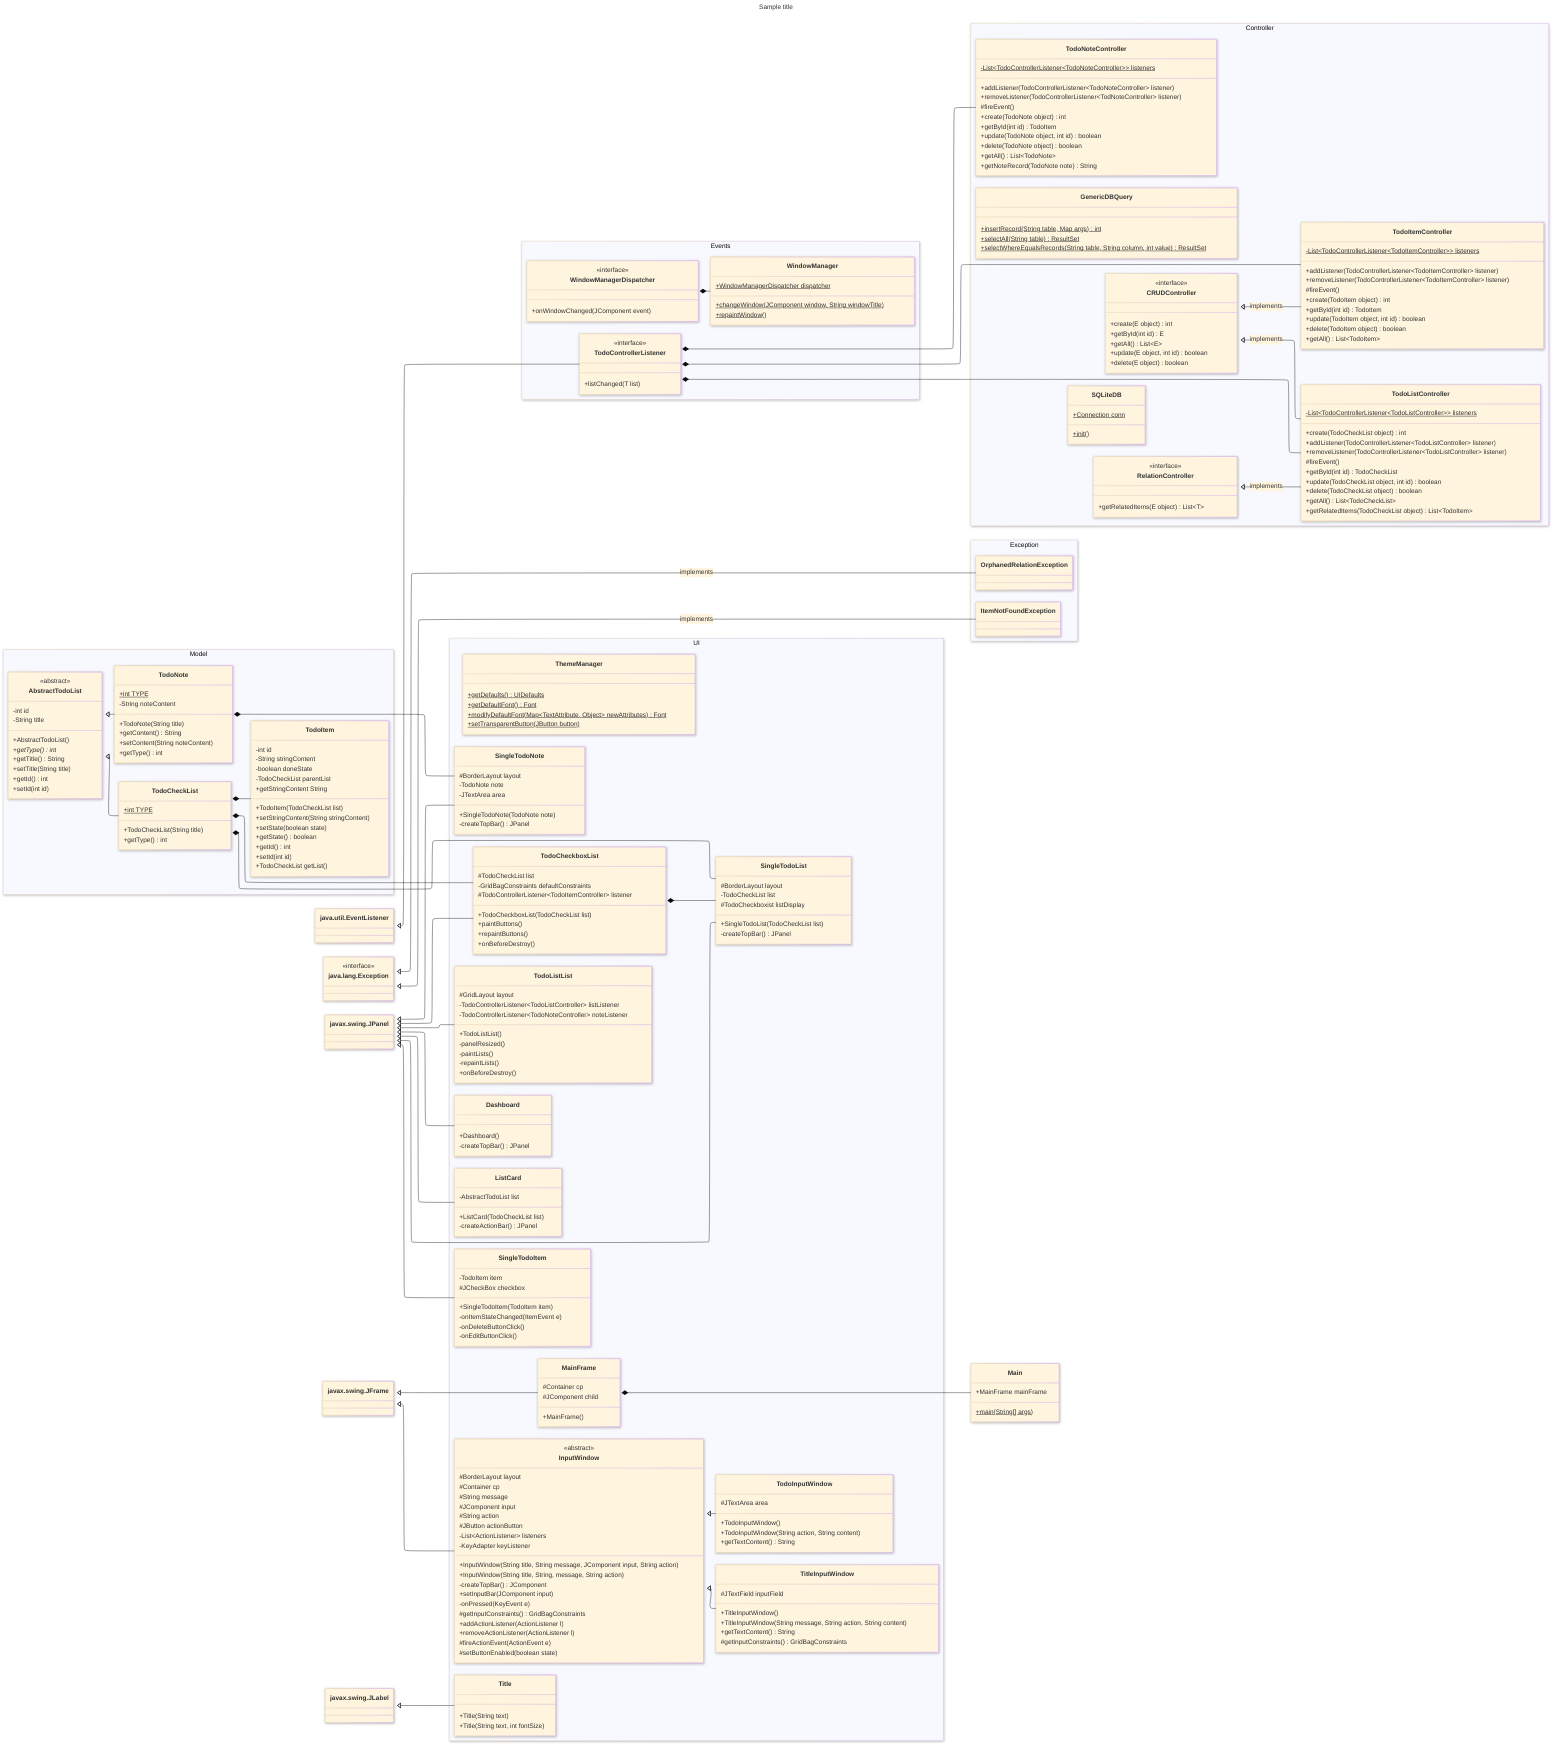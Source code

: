 ---
config:
  look: neo
  layout: elk
  theme: base
title: Sample title
---
classDiagram
direction LR
	namespace Controller {
        class CRUDController {
	        +create(E object) int
	        +getById(int id) E
	        +getAll() List~E~
	        +update(E object, int id) boolean
	        +delete(E object) boolean
        }
        class TodoListController {
	        -List~TodoControllerListener~TodoListController~~ listeners$
	        +create(TodoCheckList object) int
	        +addListener(TodoControllerListener~TodoListController~ listener)
	        +removeListener(TodoControllerListener~TodoListController~ listener)
	        #fireEvent()
	        +getById(int id) TodoCheckList
	        +update(TodoCheckList object, int id) boolean
	        +delete(TodoCheckList object) boolean
	        +getAll() List~TodoCheckList~
	        +getRelatedItems(TodoCheckList object) List~TodoItem~
        }
        class RelationController {
	        +getRelatedItems(E object) List~T~
        }
        class TodoItemController {
	        -List~TodoControllerListener~TodoItemController~~ listeners$
	        +addListener(TodoControllerListener~TodoItemController~ listener)
	        +removeListener(TodoControllerListener~TodoItemController~ listener)
	        #fireEvent()
	        +create(TodoItem object) int
	        +getById(int id) TodoItem
	        +update(TodoItem object, int id) boolean
	        +delete(TodoItem object) boolean
	        +getAll() List~TodoItem~
        }
        class SQLiteDB {
	        +Connection conn$
	        +init()$
        }
        class TodoNoteController {
	        -List~TodoControllerListener~TodoNoteController~~ listeners$
	        +addListener(TodoControllerListener~TodoNoteController~ listener)
	        +removeListener(TodoControllerListener~TodNoteController~ listener)
	        #fireEvent()
	        +create(TodoNote object) int
	        +getById(int id) TodoItem
	        +update(TodoNote object, int id) boolean
	        +delete(TodoNote object) boolean
	        +getAll() List~TodoNote~
	        +getNoteRecord(TodoNote note) String
        }
        class GenericDBQuery {
	        +insertRecord(String table, Map args) int$
	        +selectAll(String table) ResultSet$
	        +selectWhereEqualsRecords(String table, String column, int value) ResultSet$
        }
	}
	namespace Events {
        class TodoControllerListener {
	        +listChanged(T list)
        }
        class WindowManagerDispatcher {
	        +onWindowChanged(JComponent event)
        }
        class WindowManager {
	        +WindowManagerDispatcher dispatcher$
	        +changeWindow(JComponent window, String windowTitle)$
	        +repaintWindow()$
        }
	}
	namespace Exception {
        class ItemNotFoundException {
        }
        class OrphanedRelationException {
        }
	}
	namespace Model {
        class AbstractTodoList {
	        -int id
	        -String title
	        +AbstractTodoList()
	        +getType() int*
	        +getTitle() String
	        +setTitle(String title)
	        +getId() int
	        +setId(int id)
        }
        class TodoCheckList {
	        +int TYPE$
	        +TodoCheckList(String title)
	        +getType() int
        }
        class TodoNote {
	        +int TYPE$
	        -String noteContent
	        +TodoNote(String title)
	        +getContent() String
	        +setContent(String noteContent)
	        +getType() int
        }
        class TodoItem {
	        -int id
	        -String stringContent
	        -boolean doneState
	        -TodoCheckList parentList
	        +getStringContent String
	        +TodoItem(TodoCheckList list)
	        +setStringContent(String stringContent)
	        +setState(boolean state)
	        +getState() boolean
	        +getId() int
	        +setId(int id)
	        +TodoCheckList getList()
        }
	}
	namespace UI {
        class Dashboard {
	        +Dashboard()
	        -createTopBar() JPanel
        }
        class MainFrame {
	        #Container cp
	        #JComponent child
	        +MainFrame()
        }
        class InputWindow {
	        #BorderLayout layout
	        #Container cp
	        #String message
	        #JComponent input
	        #String action
	        #JButton actionButton
	        -List~ActionListener~ listeners
	        -KeyAdapter keyListener
	        +InputWindow(String title, String message, JComponent input, String action)
	        +InputWindow(String title, String, message, String action)
	        -createTopBar() JComponent
	        +setInputBar(JComponent input)
	        -onPressed(KeyEvent e)
	        #getInputConstraints() GridBagConstraints
	        +addActionListener(ActionListener l)
	        +removeActionListener(ActionListener l)
	        #fireActionEvent(ActionEvent e)
	        #setButtonEnabled(boolean state)
        }
        class ListCard {
	        -AbstractTodoList list
	        +ListCard(TodoCheckList list)
	        -createActionBar() JPanel
        }
        class Title {
	        +Title(String text)
	        +Title(String text, int fontSize)
        }
        class SingleTodoItem {
	        -TodoItem item
	        #JCheckBox checkbox
	        +SingleTodoItem(TodoItem item)
	        -onItemStateChanged(ItemEvent e)
	        -onDeleteButtonClick()
	        -onEditButtonClick()
        }
        class TitleInputWindow {
	        #JTextField inputField
	        +TitleInputWindow()
	        +TitleInputWindow(String message, String action, String content)
	        +getTextContent() String
	        #getInputConstraints() GridBagConstraints
        }
        class TodoInputWindow {
	        #JTextArea area
	        +TodoInputWindow()
	        +TodoInputWindow(String action, String content)
	        +getTextContent() String
        }
        class TodoCheckboxList {
	        #TodoCheckList list
	        -GridBagConstraints defaultConstraints
	        #TodoControllerListener~TodoItemController~ listener
	        +TodoCheckboxList(TodoCheckList list)
	        +paintButtons()
	        +repaintButtons()
	        +onBeforeDestroy()
        }
        class TodoListList {
	        #GridLayout layout
	        -TodoControllerListener~TodoListController~ listListener
	        -TodoControllerListener~TodoNoteController~ noteListener
	        +TodoListList()
	        -panelResized()
	        -paintLists()
	        -repaintLists()
	        +onBeforeDestroy()
        }
        class SingleTodoNote {
	        #BorderLayout layout
	        -TodoNote note
	        -JTextArea area
	        +SingleTodoNote(TodoNote note)
	        -createTopBar() JPanel
        }
        class ThemeManager {
	        +getDefaults() UIDefaults$
	        +getDefaultFont() Font$
	        +modifyDefaultFont(Map~TextAttribute, Object~ newAttributes) Font$
	        +setTransparentButton(JButton button)$
        }
        class SingleTodoList {
            #BorderLayout layout
            -TodoCheckList list
            #TodoCheckboxist listDisplay

            +SingleTodoList(TodoCheckList list)
            -createTopBar() JPanel
        }
	}
    class EventListener["java.util.EventListener"] {
    }
    class JavaException["java.lang.Exception"] {
    }
    class JPanel["javax.swing.JPanel"] {
    }
    class JFrame["javax.swing.JFrame"] {
    }
    class JLabel["javax.swing.JLabel"] {
    }
    class Main {
	    +MainFrame mainFrame
	    +main(String[] args)$
    }


	<<interface>> CRUDController
	<<interface>> RelationController
	<<interface>> TodoControllerListener
	<<interface>> WindowManagerDispatcher
	<<abstract>> AbstractTodoList
	<<abstract>> InputWindow
	<<interface>> JavaException

    CRUDController <|-- TodoListController : implements
    RelationController <|-- TodoListController : implements
    CRUDController <|-- TodoItemController : implements
    TodoControllerListener *-- TodoListController
    TodoControllerListener *-- TodoNoteController
    TodoControllerListener *-- TodoItemController
    EventListener <|-- TodoControllerListener
    WindowManagerDispatcher *-- WindowManager
    JavaException <|-- ItemNotFoundException : implements
    JavaException <|-- OrphanedRelationException : implements
    AbstractTodoList <|-- TodoCheckList
    AbstractTodoList <|-- TodoNote
    TodoCheckList *-- TodoItem
    JPanel <|-- Dashboard
    JFrame <|-- MainFrame
    JFrame <|-- InputWindow
    JPanel <|-- ListCard
    JLabel <|-- Title
    JPanel <|-- SingleTodoItem
    MainFrame *-- Main
    InputWindow <|-- TitleInputWindow
    InputWindow <|-- TodoInputWindow
    JPanel <|-- TodoCheckboxList
    TodoCheckList *-- TodoCheckboxList
    JPanel <|-- TodoListList
    TodoCheckList *-- SingleTodoList
    TodoCheckboxList *-- SingleTodoList
    TodoNote *-- SingleTodoNote
    JPanel <|-- SingleTodoList
    JPanel <|-- SingleTodoNote
